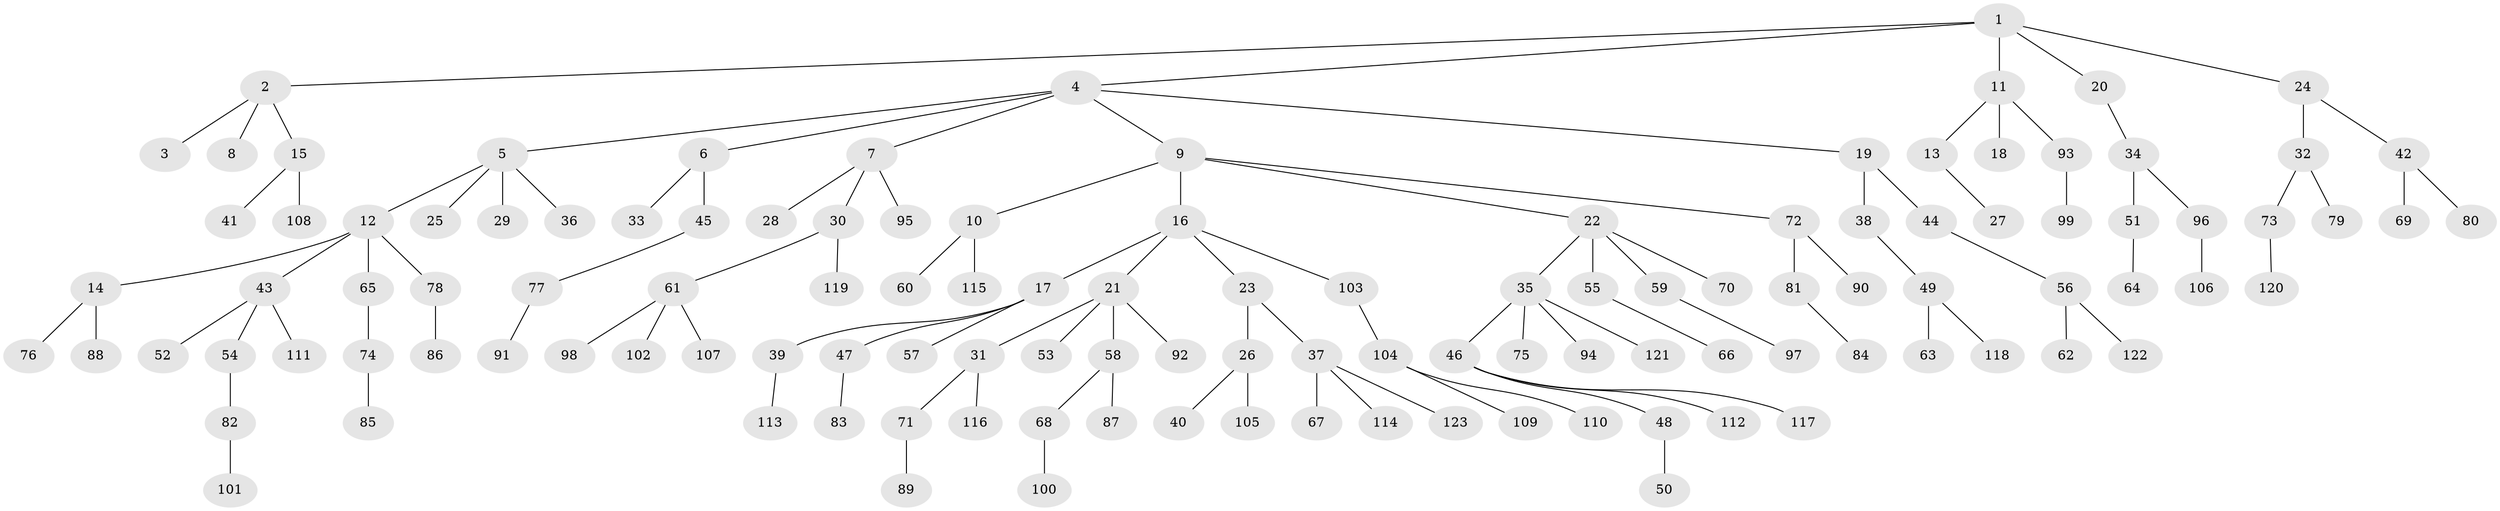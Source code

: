 // Generated by graph-tools (version 1.1) at 2025/11/02/27/25 16:11:26]
// undirected, 123 vertices, 122 edges
graph export_dot {
graph [start="1"]
  node [color=gray90,style=filled];
  1;
  2;
  3;
  4;
  5;
  6;
  7;
  8;
  9;
  10;
  11;
  12;
  13;
  14;
  15;
  16;
  17;
  18;
  19;
  20;
  21;
  22;
  23;
  24;
  25;
  26;
  27;
  28;
  29;
  30;
  31;
  32;
  33;
  34;
  35;
  36;
  37;
  38;
  39;
  40;
  41;
  42;
  43;
  44;
  45;
  46;
  47;
  48;
  49;
  50;
  51;
  52;
  53;
  54;
  55;
  56;
  57;
  58;
  59;
  60;
  61;
  62;
  63;
  64;
  65;
  66;
  67;
  68;
  69;
  70;
  71;
  72;
  73;
  74;
  75;
  76;
  77;
  78;
  79;
  80;
  81;
  82;
  83;
  84;
  85;
  86;
  87;
  88;
  89;
  90;
  91;
  92;
  93;
  94;
  95;
  96;
  97;
  98;
  99;
  100;
  101;
  102;
  103;
  104;
  105;
  106;
  107;
  108;
  109;
  110;
  111;
  112;
  113;
  114;
  115;
  116;
  117;
  118;
  119;
  120;
  121;
  122;
  123;
  1 -- 2;
  1 -- 4;
  1 -- 11;
  1 -- 20;
  1 -- 24;
  2 -- 3;
  2 -- 8;
  2 -- 15;
  4 -- 5;
  4 -- 6;
  4 -- 7;
  4 -- 9;
  4 -- 19;
  5 -- 12;
  5 -- 25;
  5 -- 29;
  5 -- 36;
  6 -- 33;
  6 -- 45;
  7 -- 28;
  7 -- 30;
  7 -- 95;
  9 -- 10;
  9 -- 16;
  9 -- 22;
  9 -- 72;
  10 -- 60;
  10 -- 115;
  11 -- 13;
  11 -- 18;
  11 -- 93;
  12 -- 14;
  12 -- 43;
  12 -- 65;
  12 -- 78;
  13 -- 27;
  14 -- 76;
  14 -- 88;
  15 -- 41;
  15 -- 108;
  16 -- 17;
  16 -- 21;
  16 -- 23;
  16 -- 103;
  17 -- 39;
  17 -- 47;
  17 -- 57;
  19 -- 38;
  19 -- 44;
  20 -- 34;
  21 -- 31;
  21 -- 53;
  21 -- 58;
  21 -- 92;
  22 -- 35;
  22 -- 55;
  22 -- 59;
  22 -- 70;
  23 -- 26;
  23 -- 37;
  24 -- 32;
  24 -- 42;
  26 -- 40;
  26 -- 105;
  30 -- 61;
  30 -- 119;
  31 -- 71;
  31 -- 116;
  32 -- 73;
  32 -- 79;
  34 -- 51;
  34 -- 96;
  35 -- 46;
  35 -- 75;
  35 -- 94;
  35 -- 121;
  37 -- 67;
  37 -- 114;
  37 -- 123;
  38 -- 49;
  39 -- 113;
  42 -- 69;
  42 -- 80;
  43 -- 52;
  43 -- 54;
  43 -- 111;
  44 -- 56;
  45 -- 77;
  46 -- 48;
  46 -- 112;
  46 -- 117;
  47 -- 83;
  48 -- 50;
  49 -- 63;
  49 -- 118;
  51 -- 64;
  54 -- 82;
  55 -- 66;
  56 -- 62;
  56 -- 122;
  58 -- 68;
  58 -- 87;
  59 -- 97;
  61 -- 98;
  61 -- 102;
  61 -- 107;
  65 -- 74;
  68 -- 100;
  71 -- 89;
  72 -- 81;
  72 -- 90;
  73 -- 120;
  74 -- 85;
  77 -- 91;
  78 -- 86;
  81 -- 84;
  82 -- 101;
  93 -- 99;
  96 -- 106;
  103 -- 104;
  104 -- 109;
  104 -- 110;
}
